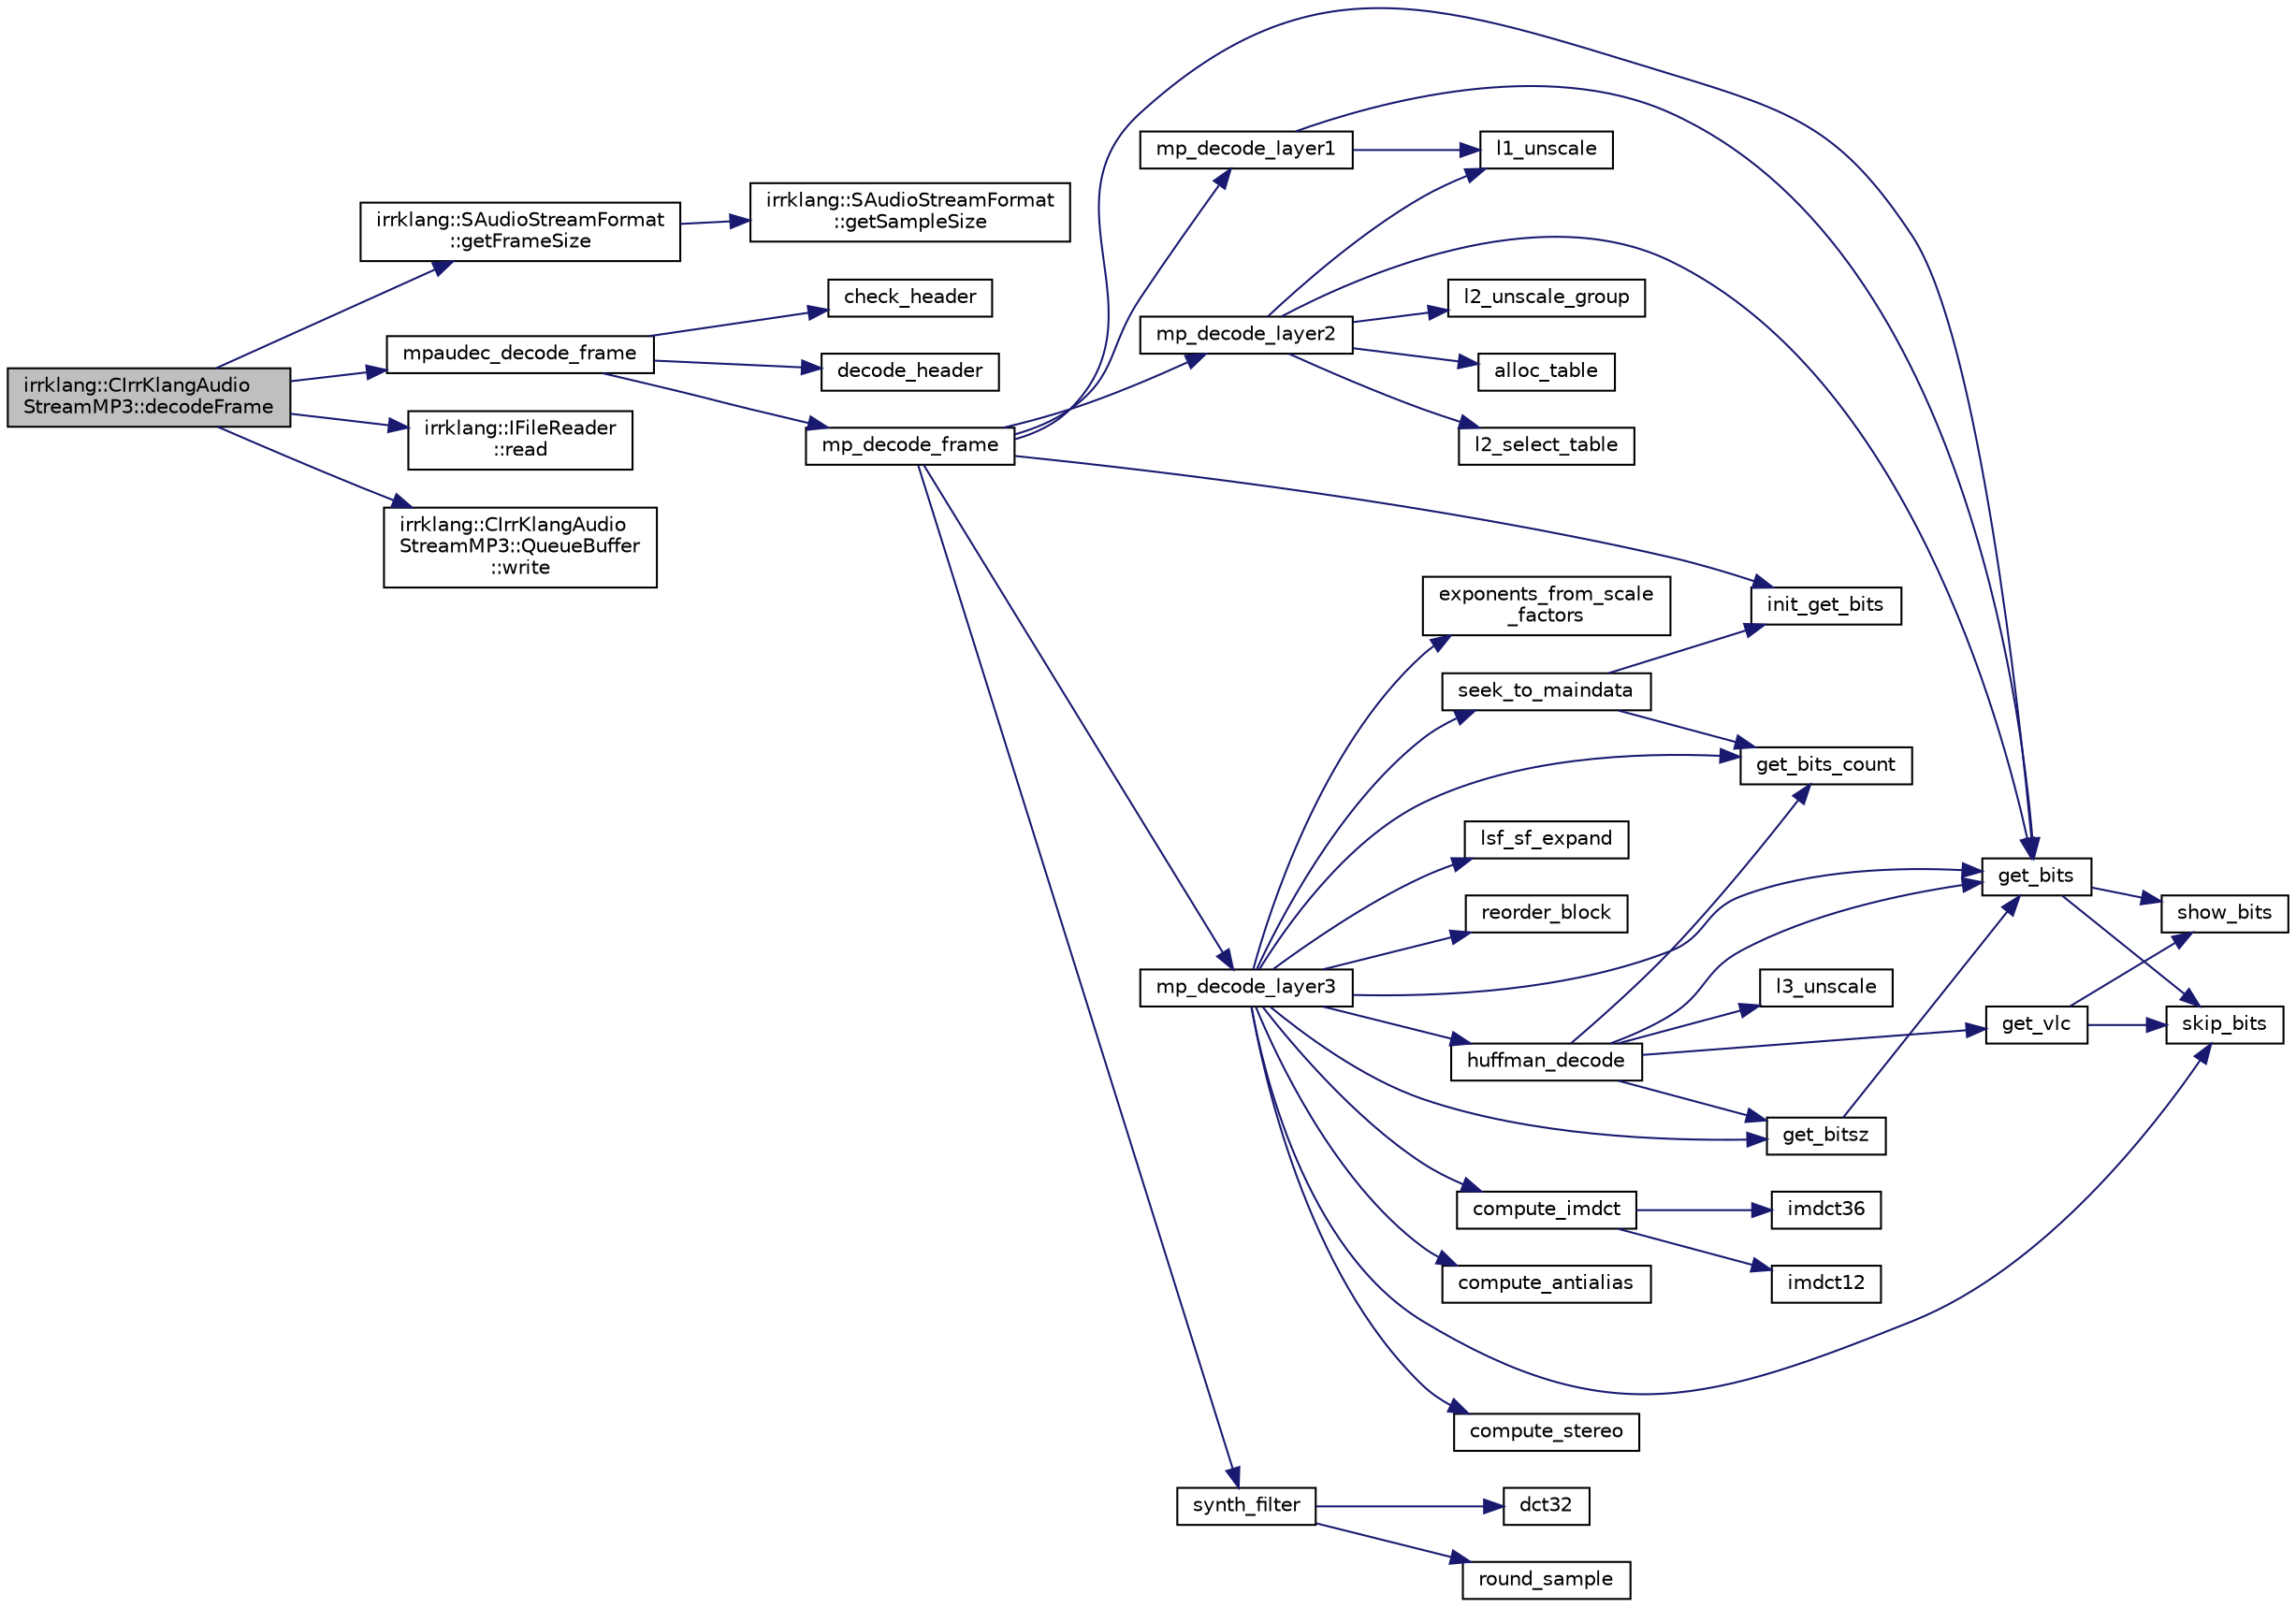 digraph "irrklang::CIrrKlangAudioStreamMP3::decodeFrame"
{
  bgcolor="transparent";
  edge [fontname="Helvetica",fontsize="10",labelfontname="Helvetica",labelfontsize="10"];
  node [fontname="Helvetica",fontsize="10",shape=record];
  rankdir="LR";
  Node1 [label="irrklang::CIrrKlangAudio\lStreamMP3::decodeFrame",height=0.2,width=0.4,color="black", fillcolor="grey75", style="filled", fontcolor="black"];
  Node1 -> Node2 [color="midnightblue",fontsize="10",style="solid",fontname="Helvetica"];
  Node2 [label="irrklang::SAudioStreamFormat\l::getFrameSize",height=0.2,width=0.4,color="black",URL="$structirrklang_1_1SAudioStreamFormat.html#adbd8ce7f570a0c252d8aa74a3c444adb",tooltip="returns the frame size of the stream data in bytes "];
  Node2 -> Node3 [color="midnightblue",fontsize="10",style="solid",fontname="Helvetica"];
  Node3 [label="irrklang::SAudioStreamFormat\l::getSampleSize",height=0.2,width=0.4,color="black",URL="$structirrklang_1_1SAudioStreamFormat.html#a0285204b54e3c969ae01d7bbec2f39b8",tooltip="returns the size of a sample of the data described by the stream data in bytes "];
  Node1 -> Node4 [color="midnightblue",fontsize="10",style="solid",fontname="Helvetica"];
  Node4 [label="mpaudec_decode_frame",height=0.2,width=0.4,color="black",URL="$mpaudec_8c.html#ad804754f6cb3863f2489fcddc56f9ae4"];
  Node4 -> Node5 [color="midnightblue",fontsize="10",style="solid",fontname="Helvetica"];
  Node5 [label="check_header",height=0.2,width=0.4,color="black",URL="$mpaudec_8c.html#a7c31d00e6546442f4894d24f15c61dd6"];
  Node4 -> Node6 [color="midnightblue",fontsize="10",style="solid",fontname="Helvetica"];
  Node6 [label="decode_header",height=0.2,width=0.4,color="black",URL="$mpaudec_8c.html#adc65cd68ae1134afaf2b4d0aa8270b26"];
  Node4 -> Node7 [color="midnightblue",fontsize="10",style="solid",fontname="Helvetica"];
  Node7 [label="mp_decode_frame",height=0.2,width=0.4,color="black",URL="$mpaudec_8c.html#a2dff7b15a5f55a97729fb3f2d7194e64"];
  Node7 -> Node8 [color="midnightblue",fontsize="10",style="solid",fontname="Helvetica"];
  Node8 [label="get_bits",height=0.2,width=0.4,color="black",URL="$bits_8c.html#a4c9accf71fe52dba23187e83252f2459"];
  Node8 -> Node9 [color="midnightblue",fontsize="10",style="solid",fontname="Helvetica"];
  Node9 [label="show_bits",height=0.2,width=0.4,color="black",URL="$bits_8c.html#a1ab74f16c44ad8762a384924368175e7"];
  Node8 -> Node10 [color="midnightblue",fontsize="10",style="solid",fontname="Helvetica"];
  Node10 [label="skip_bits",height=0.2,width=0.4,color="black",URL="$bits_8c.html#aea74eea48a18a3731b052ac530f6afce"];
  Node7 -> Node11 [color="midnightblue",fontsize="10",style="solid",fontname="Helvetica"];
  Node11 [label="init_get_bits",height=0.2,width=0.4,color="black",URL="$bits_8c.html#a82a721f07b4c8c18282532ceeb0b76d3",tooltip="init GetBitContext. "];
  Node7 -> Node12 [color="midnightblue",fontsize="10",style="solid",fontname="Helvetica"];
  Node12 [label="mp_decode_layer1",height=0.2,width=0.4,color="black",URL="$mpaudec_8c.html#aa8d8ca6a6ace0fa4945bbf9de65c0364"];
  Node12 -> Node8 [color="midnightblue",fontsize="10",style="solid",fontname="Helvetica"];
  Node12 -> Node13 [color="midnightblue",fontsize="10",style="solid",fontname="Helvetica"];
  Node13 [label="l1_unscale",height=0.2,width=0.4,color="black",URL="$mpaudec_8c.html#ace09b3a4500ca2aea564ee747aaa804a"];
  Node7 -> Node14 [color="midnightblue",fontsize="10",style="solid",fontname="Helvetica"];
  Node14 [label="mp_decode_layer2",height=0.2,width=0.4,color="black",URL="$mpaudec_8c.html#a72ee70f98e9873f63c88b69b80e15825"];
  Node14 -> Node15 [color="midnightblue",fontsize="10",style="solid",fontname="Helvetica"];
  Node15 [label="alloc_table",height=0.2,width=0.4,color="black",URL="$bits_8c.html#a3d11308e2c23c39139ae637124c8dd9d"];
  Node14 -> Node8 [color="midnightblue",fontsize="10",style="solid",fontname="Helvetica"];
  Node14 -> Node13 [color="midnightblue",fontsize="10",style="solid",fontname="Helvetica"];
  Node14 -> Node16 [color="midnightblue",fontsize="10",style="solid",fontname="Helvetica"];
  Node16 [label="l2_select_table",height=0.2,width=0.4,color="black",URL="$mpaudec_8c.html#a60ca1fa363b8401e9a27bacf3f679d21"];
  Node14 -> Node17 [color="midnightblue",fontsize="10",style="solid",fontname="Helvetica"];
  Node17 [label="l2_unscale_group",height=0.2,width=0.4,color="black",URL="$mpaudec_8c.html#a4d72303722fb4254bd6015f0d3be24bc"];
  Node7 -> Node18 [color="midnightblue",fontsize="10",style="solid",fontname="Helvetica"];
  Node18 [label="mp_decode_layer3",height=0.2,width=0.4,color="black",URL="$mpaudec_8c.html#aa6bde9d54d008252eb8b748f805c7c1e"];
  Node18 -> Node19 [color="midnightblue",fontsize="10",style="solid",fontname="Helvetica"];
  Node19 [label="compute_antialias",height=0.2,width=0.4,color="black",URL="$mpaudec_8c.html#aeb64a1031552d0031c4b3e32e5260ff3"];
  Node18 -> Node20 [color="midnightblue",fontsize="10",style="solid",fontname="Helvetica"];
  Node20 [label="compute_imdct",height=0.2,width=0.4,color="black",URL="$mpaudec_8c.html#acf918d4b847c8a23d9cb38db467c7483"];
  Node20 -> Node21 [color="midnightblue",fontsize="10",style="solid",fontname="Helvetica"];
  Node21 [label="imdct12",height=0.2,width=0.4,color="black",URL="$mpaudec_8c.html#a537c21d3e9b6a3435fd1dd884145b853"];
  Node20 -> Node22 [color="midnightblue",fontsize="10",style="solid",fontname="Helvetica"];
  Node22 [label="imdct36",height=0.2,width=0.4,color="black",URL="$mpaudec_8c.html#a8e0f45791456c07ffa41f0dacd94f152"];
  Node18 -> Node23 [color="midnightblue",fontsize="10",style="solid",fontname="Helvetica"];
  Node23 [label="compute_stereo",height=0.2,width=0.4,color="black",URL="$mpaudec_8c.html#a34bde35be4bc67de1fd03285c3729de4"];
  Node18 -> Node24 [color="midnightblue",fontsize="10",style="solid",fontname="Helvetica"];
  Node24 [label="exponents_from_scale\l_factors",height=0.2,width=0.4,color="black",URL="$mpaudec_8c.html#a19901913c3051acd8692540101edd707"];
  Node18 -> Node8 [color="midnightblue",fontsize="10",style="solid",fontname="Helvetica"];
  Node18 -> Node25 [color="midnightblue",fontsize="10",style="solid",fontname="Helvetica"];
  Node25 [label="get_bits_count",height=0.2,width=0.4,color="black",URL="$bits_8c.html#aa3797eab0bbe953c41e8a070aa3a4dbc"];
  Node18 -> Node26 [color="midnightblue",fontsize="10",style="solid",fontname="Helvetica"];
  Node26 [label="get_bitsz",height=0.2,width=0.4,color="black",URL="$mpaudec_8c.html#a3bb107475a04ad73ab8f45dd8f1dbc44"];
  Node26 -> Node8 [color="midnightblue",fontsize="10",style="solid",fontname="Helvetica"];
  Node18 -> Node27 [color="midnightblue",fontsize="10",style="solid",fontname="Helvetica"];
  Node27 [label="huffman_decode",height=0.2,width=0.4,color="black",URL="$mpaudec_8c.html#aa123e4d670f1d03b262749f6d2134630"];
  Node27 -> Node8 [color="midnightblue",fontsize="10",style="solid",fontname="Helvetica"];
  Node27 -> Node25 [color="midnightblue",fontsize="10",style="solid",fontname="Helvetica"];
  Node27 -> Node26 [color="midnightblue",fontsize="10",style="solid",fontname="Helvetica"];
  Node27 -> Node28 [color="midnightblue",fontsize="10",style="solid",fontname="Helvetica"];
  Node28 [label="get_vlc",height=0.2,width=0.4,color="black",URL="$bits_8c.html#ad9d1cef202cce95b0fd843505647ae2c"];
  Node28 -> Node9 [color="midnightblue",fontsize="10",style="solid",fontname="Helvetica"];
  Node28 -> Node10 [color="midnightblue",fontsize="10",style="solid",fontname="Helvetica"];
  Node27 -> Node29 [color="midnightblue",fontsize="10",style="solid",fontname="Helvetica"];
  Node29 [label="l3_unscale",height=0.2,width=0.4,color="black",URL="$mpaudec_8c.html#aa551ba45abc3f6547465227e7c0f084d"];
  Node18 -> Node30 [color="midnightblue",fontsize="10",style="solid",fontname="Helvetica"];
  Node30 [label="lsf_sf_expand",height=0.2,width=0.4,color="black",URL="$mpaudec_8c.html#acafc5e389fb92f6955d3449abd7187b2"];
  Node18 -> Node31 [color="midnightblue",fontsize="10",style="solid",fontname="Helvetica"];
  Node31 [label="reorder_block",height=0.2,width=0.4,color="black",URL="$mpaudec_8c.html#ac3d939325754cbedaaf6bd1300da0f81"];
  Node18 -> Node32 [color="midnightblue",fontsize="10",style="solid",fontname="Helvetica"];
  Node32 [label="seek_to_maindata",height=0.2,width=0.4,color="black",URL="$mpaudec_8c.html#ab3d38c0057af45f5edb7f6dc158ede46"];
  Node32 -> Node25 [color="midnightblue",fontsize="10",style="solid",fontname="Helvetica"];
  Node32 -> Node11 [color="midnightblue",fontsize="10",style="solid",fontname="Helvetica"];
  Node18 -> Node10 [color="midnightblue",fontsize="10",style="solid",fontname="Helvetica"];
  Node7 -> Node33 [color="midnightblue",fontsize="10",style="solid",fontname="Helvetica"];
  Node33 [label="synth_filter",height=0.2,width=0.4,color="black",URL="$mpaudec_8c.html#a68661d84372543e26e2d315f5e7b35e7"];
  Node33 -> Node34 [color="midnightblue",fontsize="10",style="solid",fontname="Helvetica"];
  Node34 [label="dct32",height=0.2,width=0.4,color="black",URL="$mpaudec_8c.html#a94a1b9f66732d2e8a51be90eb17f08a6"];
  Node33 -> Node35 [color="midnightblue",fontsize="10",style="solid",fontname="Helvetica"];
  Node35 [label="round_sample",height=0.2,width=0.4,color="black",URL="$mpaudec_8c.html#aad56ed253bfb25eb1cc06cc68fab053a"];
  Node1 -> Node36 [color="midnightblue",fontsize="10",style="solid",fontname="Helvetica"];
  Node36 [label="irrklang::IFileReader\l::read",height=0.2,width=0.4,color="black",URL="$classirrklang_1_1IFileReader.html#a0ba36fc0023d3ad430bbe34770364559",tooltip="Reads an amount of bytes from the file. "];
  Node1 -> Node37 [color="midnightblue",fontsize="10",style="solid",fontname="Helvetica"];
  Node37 [label="irrklang::CIrrKlangAudio\lStreamMP3::QueueBuffer\l::write",height=0.2,width=0.4,color="black",URL="$classirrklang_1_1CIrrKlangAudioStreamMP3_1_1QueueBuffer.html#a001b3786ec714fa1ef1182e1539d3c50"];
}
